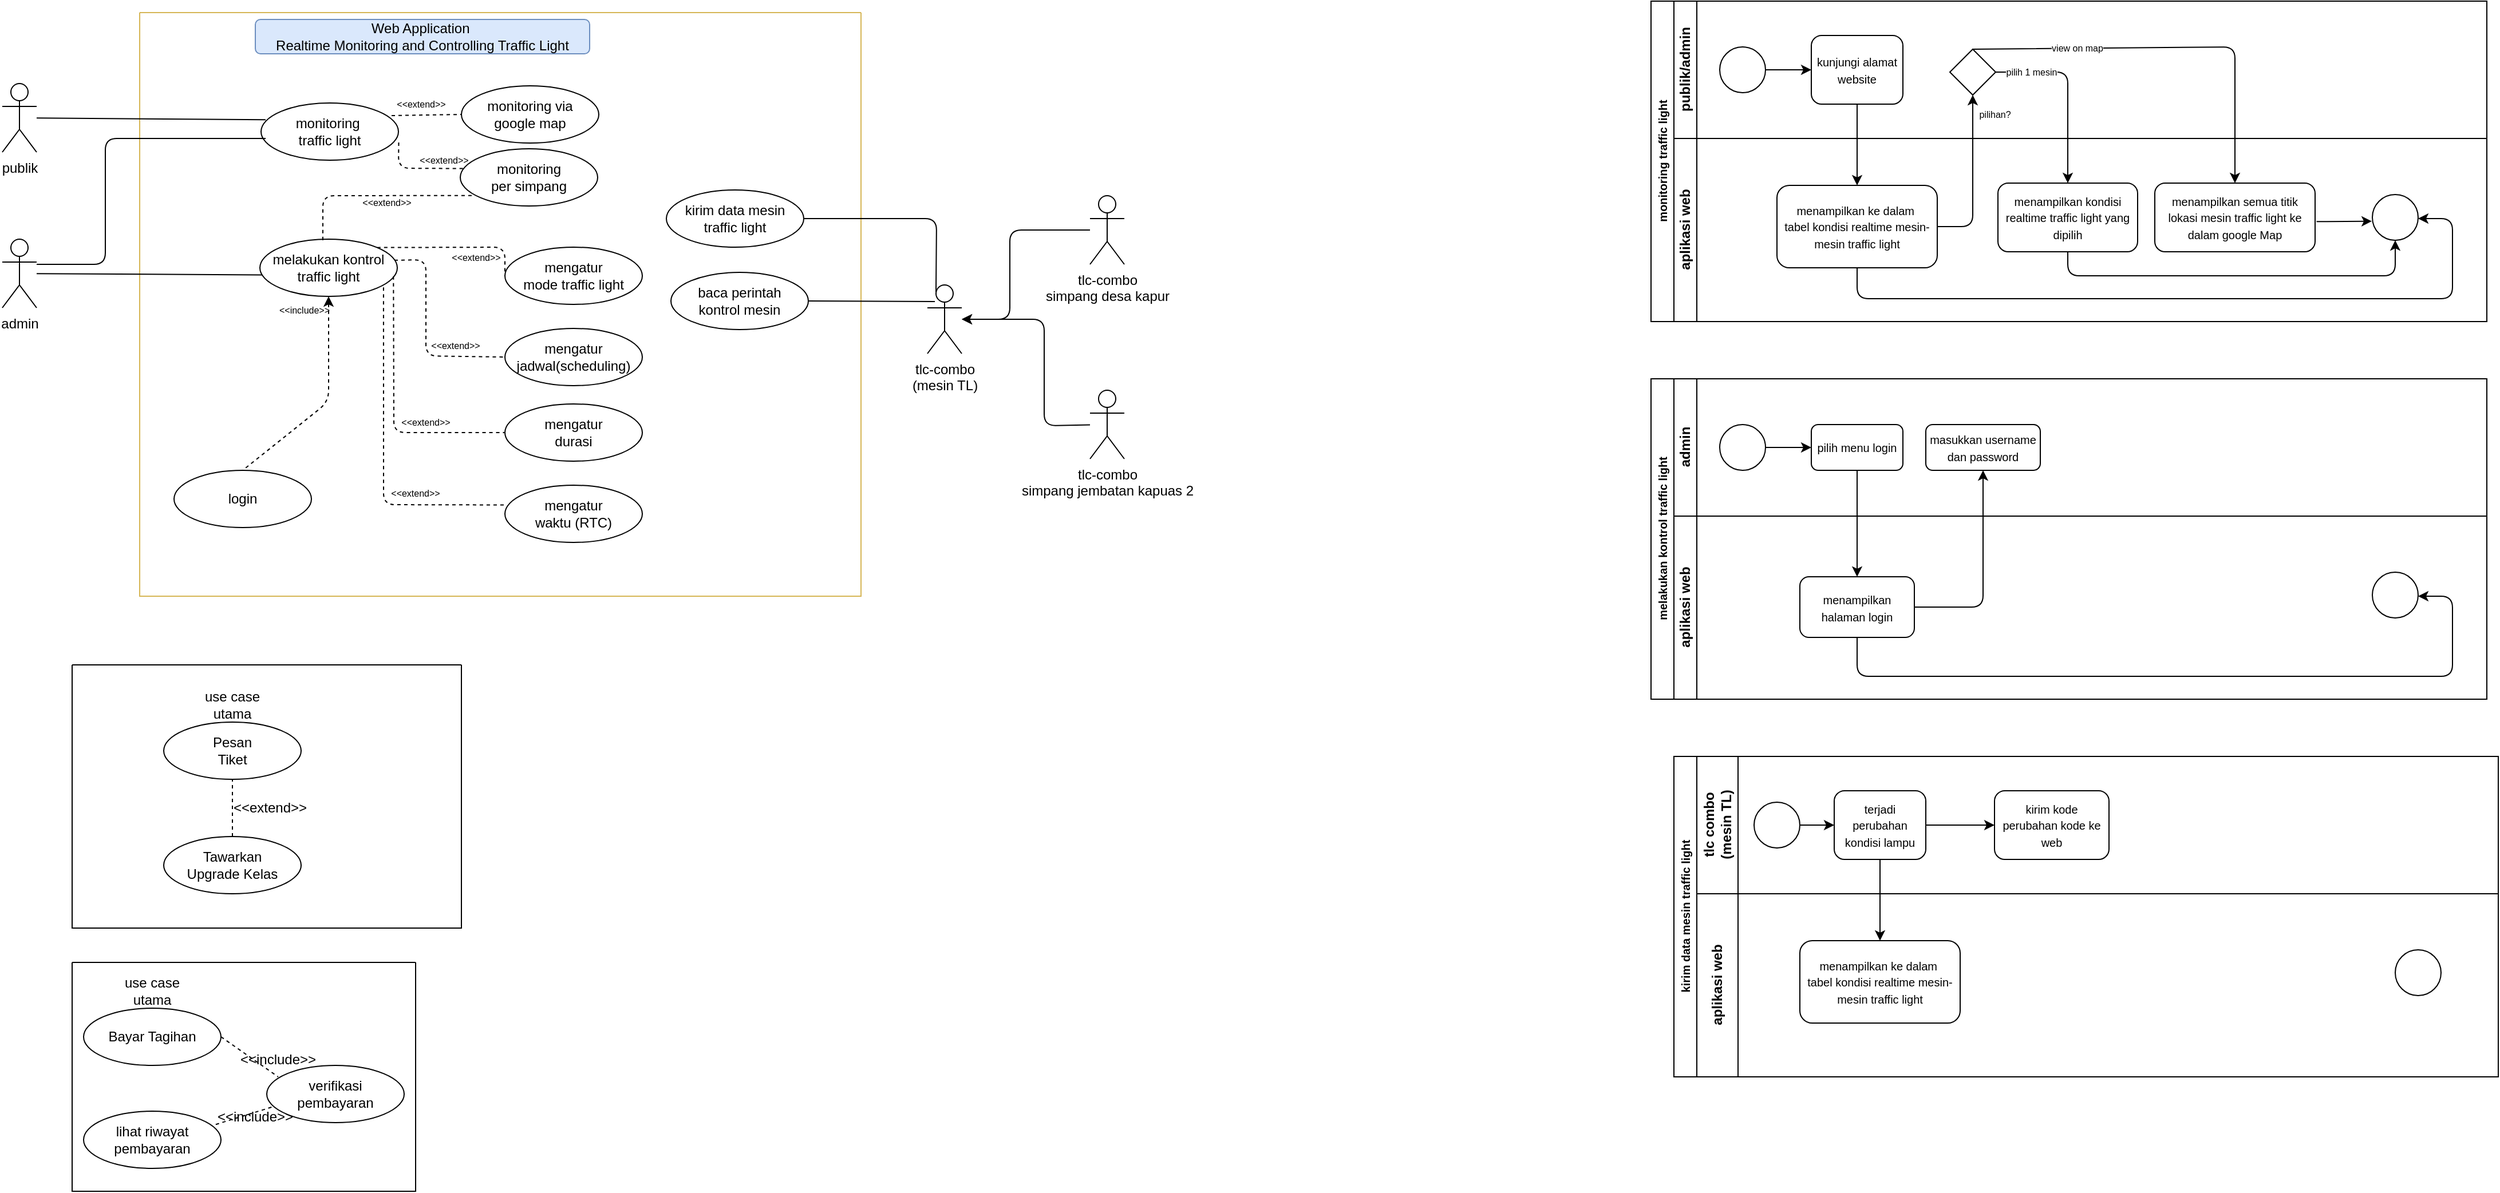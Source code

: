 <mxfile version="24.7.8">
  <diagram name="Page-1" id="fMkuBY3DzN7pvkopR0qA">
    <mxGraphModel dx="604" dy="603" grid="1" gridSize="10" guides="1" tooltips="1" connect="1" arrows="1" fold="1" page="1" pageScale="1" pageWidth="850" pageHeight="1100" math="0" shadow="0">
      <root>
        <mxCell id="0" />
        <mxCell id="1" parent="0" />
        <mxCell id="bJwC49n2kLytIpeOi1GN-2" value="" style="swimlane;startSize=0;fillColor=#fff2cc;strokeColor=#d6b656;" vertex="1" parent="1">
          <mxGeometry x="230" y="100" width="630" height="510" as="geometry">
            <mxRectangle x="180" y="160" width="50" height="40" as="alternateBounds" />
          </mxGeometry>
        </mxCell>
        <mxCell id="bJwC49n2kLytIpeOi1GN-4" value="monitoring&amp;nbsp;&lt;div&gt;traffic light&lt;/div&gt;" style="ellipse;whiteSpace=wrap;html=1;" vertex="1" parent="bJwC49n2kLytIpeOi1GN-2">
          <mxGeometry x="106" y="79" width="120" height="50" as="geometry" />
        </mxCell>
        <mxCell id="bJwC49n2kLytIpeOi1GN-7" value="login" style="ellipse;whiteSpace=wrap;html=1;" vertex="1" parent="bJwC49n2kLytIpeOi1GN-2">
          <mxGeometry x="30" y="400" width="120" height="50" as="geometry" />
        </mxCell>
        <mxCell id="bJwC49n2kLytIpeOi1GN-9" value="melakukan kontrol&lt;div&gt;traffic light&lt;/div&gt;" style="ellipse;whiteSpace=wrap;html=1;" vertex="1" parent="bJwC49n2kLytIpeOi1GN-2">
          <mxGeometry x="105" y="198" width="120" height="50" as="geometry" />
        </mxCell>
        <mxCell id="bJwC49n2kLytIpeOi1GN-10" value="" style="endArrow=none;dashed=1;html=1;rounded=1;exitX=0.5;exitY=1;exitDx=0;exitDy=0;entryX=0.5;entryY=0;entryDx=0;entryDy=0;startArrow=classic;startFill=1;curved=0;" edge="1" parent="bJwC49n2kLytIpeOi1GN-2" source="bJwC49n2kLytIpeOi1GN-9" target="bJwC49n2kLytIpeOi1GN-7">
          <mxGeometry width="50" height="50" relative="1" as="geometry">
            <mxPoint x="169.36" y="303.75" as="sourcePoint" />
            <mxPoint x="169.64" y="207.35" as="targetPoint" />
            <Array as="points">
              <mxPoint x="165" y="340" />
            </Array>
          </mxGeometry>
        </mxCell>
        <mxCell id="bJwC49n2kLytIpeOi1GN-11" value="&amp;lt;&amp;lt;include&amp;gt;&amp;gt;" style="text;html=1;align=center;verticalAlign=middle;whiteSpace=wrap;rounded=0;fontSize=8;" vertex="1" parent="bJwC49n2kLytIpeOi1GN-2">
          <mxGeometry x="114" y="255" width="60" height="10" as="geometry" />
        </mxCell>
        <mxCell id="bJwC49n2kLytIpeOi1GN-45" value="mengatur&lt;div&gt;mode traffic light&lt;/div&gt;" style="ellipse;whiteSpace=wrap;html=1;" vertex="1" parent="bJwC49n2kLytIpeOi1GN-2">
          <mxGeometry x="319" y="205" width="120" height="50" as="geometry" />
        </mxCell>
        <mxCell id="bJwC49n2kLytIpeOi1GN-46" value="mengatur&lt;div&gt;jadwal(scheduling)&lt;/div&gt;" style="ellipse;whiteSpace=wrap;html=1;" vertex="1" parent="bJwC49n2kLytIpeOi1GN-2">
          <mxGeometry x="319" y="276" width="120" height="50" as="geometry" />
        </mxCell>
        <mxCell id="bJwC49n2kLytIpeOi1GN-47" value="mengatur&lt;div&gt;durasi&lt;/div&gt;" style="ellipse;whiteSpace=wrap;html=1;" vertex="1" parent="bJwC49n2kLytIpeOi1GN-2">
          <mxGeometry x="319" y="342" width="120" height="50" as="geometry" />
        </mxCell>
        <mxCell id="bJwC49n2kLytIpeOi1GN-48" value="mengatur&lt;div&gt;waktu (RTC)&lt;/div&gt;" style="ellipse;whiteSpace=wrap;html=1;" vertex="1" parent="bJwC49n2kLytIpeOi1GN-2">
          <mxGeometry x="319" y="413" width="120" height="50" as="geometry" />
        </mxCell>
        <mxCell id="bJwC49n2kLytIpeOi1GN-49" value="" style="endArrow=none;dashed=1;html=1;rounded=1;entryX=0;entryY=0.5;entryDx=0;entryDy=0;exitX=1;exitY=0;exitDx=0;exitDy=0;curved=0;" edge="1" parent="bJwC49n2kLytIpeOi1GN-2" source="bJwC49n2kLytIpeOi1GN-9" target="bJwC49n2kLytIpeOi1GN-45">
          <mxGeometry width="50" height="50" relative="1" as="geometry">
            <mxPoint x="209" y="354" as="sourcePoint" />
            <mxPoint x="259" y="304" as="targetPoint" />
            <Array as="points">
              <mxPoint x="319" y="205" />
            </Array>
          </mxGeometry>
        </mxCell>
        <mxCell id="bJwC49n2kLytIpeOi1GN-50" value="&amp;lt;&amp;lt;extend&amp;gt;&amp;gt;" style="text;html=1;align=center;verticalAlign=middle;whiteSpace=wrap;rounded=0;fontSize=8;" vertex="1" parent="bJwC49n2kLytIpeOi1GN-2">
          <mxGeometry x="264" y="209" width="60" height="10" as="geometry" />
        </mxCell>
        <mxCell id="bJwC49n2kLytIpeOi1GN-51" value="" style="endArrow=none;dashed=1;html=1;rounded=1;exitX=0.458;exitY=0.018;exitDx=0;exitDy=0;exitPerimeter=0;entryX=0.099;entryY=0.817;entryDx=0;entryDy=0;entryPerimeter=0;curved=0;" edge="1" parent="bJwC49n2kLytIpeOi1GN-2" source="bJwC49n2kLytIpeOi1GN-9" target="bJwC49n2kLytIpeOi1GN-96">
          <mxGeometry width="50" height="50" relative="1" as="geometry">
            <mxPoint x="217" y="186" as="sourcePoint" />
            <mxPoint x="329" y="129" as="targetPoint" />
            <Array as="points">
              <mxPoint x="160" y="160" />
            </Array>
          </mxGeometry>
        </mxCell>
        <mxCell id="bJwC49n2kLytIpeOi1GN-52" value="&amp;lt;&amp;lt;extend&amp;gt;&amp;gt;" style="text;html=1;align=center;verticalAlign=middle;whiteSpace=wrap;rounded=0;fontSize=8;" vertex="1" parent="bJwC49n2kLytIpeOi1GN-2">
          <mxGeometry x="186" y="161" width="60" height="10" as="geometry" />
        </mxCell>
        <mxCell id="bJwC49n2kLytIpeOi1GN-53" value="" style="endArrow=none;dashed=1;html=1;rounded=1;exitX=0.979;exitY=0.368;exitDx=0;exitDy=0;exitPerimeter=0;entryX=0;entryY=0.5;entryDx=0;entryDy=0;curved=0;" edge="1" parent="bJwC49n2kLytIpeOi1GN-2" source="bJwC49n2kLytIpeOi1GN-9" target="bJwC49n2kLytIpeOi1GN-46">
          <mxGeometry width="50" height="50" relative="1" as="geometry">
            <mxPoint x="217" y="186" as="sourcePoint" />
            <mxPoint x="329" y="129" as="targetPoint" />
            <Array as="points">
              <mxPoint x="250" y="216" />
              <mxPoint x="250" y="300" />
            </Array>
          </mxGeometry>
        </mxCell>
        <mxCell id="bJwC49n2kLytIpeOi1GN-54" value="" style="endArrow=none;dashed=1;html=1;rounded=1;exitX=0.972;exitY=0.648;exitDx=0;exitDy=0;exitPerimeter=0;entryX=0;entryY=0.5;entryDx=0;entryDy=0;curved=0;" edge="1" parent="bJwC49n2kLytIpeOi1GN-2" source="bJwC49n2kLytIpeOi1GN-9" target="bJwC49n2kLytIpeOi1GN-47">
          <mxGeometry width="50" height="50" relative="1" as="geometry">
            <mxPoint x="232" y="197" as="sourcePoint" />
            <mxPoint x="331" y="208" as="targetPoint" />
            <Array as="points">
              <mxPoint x="222" y="367" />
            </Array>
          </mxGeometry>
        </mxCell>
        <mxCell id="bJwC49n2kLytIpeOi1GN-55" value="" style="endArrow=none;dashed=1;html=1;rounded=1;exitX=0.908;exitY=0.842;exitDx=0;exitDy=0;exitPerimeter=0;entryX=0.017;entryY=0.345;entryDx=0;entryDy=0;entryPerimeter=0;curved=0;" edge="1" parent="bJwC49n2kLytIpeOi1GN-2">
          <mxGeometry width="50" height="50" relative="1" as="geometry">
            <mxPoint x="212.96" y="240.1" as="sourcePoint" />
            <mxPoint x="320.04" y="430.25" as="targetPoint" />
            <Array as="points">
              <mxPoint x="213" y="430" />
            </Array>
          </mxGeometry>
        </mxCell>
        <mxCell id="bJwC49n2kLytIpeOi1GN-56" value="&amp;lt;&amp;lt;extend&amp;gt;&amp;gt;" style="text;html=1;align=center;verticalAlign=middle;whiteSpace=wrap;rounded=0;fontSize=8;" vertex="1" parent="bJwC49n2kLytIpeOi1GN-2">
          <mxGeometry x="246" y="286" width="60" height="10" as="geometry" />
        </mxCell>
        <mxCell id="bJwC49n2kLytIpeOi1GN-57" value="&amp;lt;&amp;lt;extend&amp;gt;&amp;gt;" style="text;html=1;align=center;verticalAlign=middle;whiteSpace=wrap;rounded=0;fontSize=8;" vertex="1" parent="bJwC49n2kLytIpeOi1GN-2">
          <mxGeometry x="220" y="353" width="60" height="10" as="geometry" />
        </mxCell>
        <mxCell id="bJwC49n2kLytIpeOi1GN-58" value="&amp;lt;&amp;lt;extend&amp;gt;&amp;gt;" style="text;html=1;align=center;verticalAlign=middle;whiteSpace=wrap;rounded=0;fontSize=8;" vertex="1" parent="bJwC49n2kLytIpeOi1GN-2">
          <mxGeometry x="211" y="415" width="60" height="10" as="geometry" />
        </mxCell>
        <mxCell id="bJwC49n2kLytIpeOi1GN-94" value="Web Application&amp;nbsp;&lt;div&gt;Realtime Monitoring and Controlling Traffic Light&lt;/div&gt;" style="text;html=1;align=center;verticalAlign=middle;whiteSpace=wrap;rounded=1;fillColor=#dae8fc;strokeColor=#6c8ebf;fillStyle=solid;gradientColor=none;perimeterSpacing=0;strokeWidth=1;spacingTop=1;spacingBottom=1;" vertex="1" parent="bJwC49n2kLytIpeOi1GN-2">
          <mxGeometry x="101" y="6" width="292" height="30" as="geometry" />
        </mxCell>
        <mxCell id="bJwC49n2kLytIpeOi1GN-95" value="monitoring via&lt;div&gt;google map&lt;/div&gt;" style="ellipse;whiteSpace=wrap;html=1;" vertex="1" parent="bJwC49n2kLytIpeOi1GN-2">
          <mxGeometry x="281" y="64" width="120" height="50" as="geometry" />
        </mxCell>
        <mxCell id="bJwC49n2kLytIpeOi1GN-96" value="monitoring&lt;div&gt;per simpang&lt;/div&gt;" style="ellipse;whiteSpace=wrap;html=1;" vertex="1" parent="bJwC49n2kLytIpeOi1GN-2">
          <mxGeometry x="280" y="119" width="120" height="50" as="geometry" />
        </mxCell>
        <mxCell id="bJwC49n2kLytIpeOi1GN-101" value="" style="endArrow=none;dashed=1;html=1;rounded=0;entryX=0;entryY=0.5;entryDx=0;entryDy=0;exitX=0.95;exitY=0.22;exitDx=0;exitDy=0;exitPerimeter=0;" edge="1" parent="bJwC49n2kLytIpeOi1GN-2" source="bJwC49n2kLytIpeOi1GN-4" target="bJwC49n2kLytIpeOi1GN-95">
          <mxGeometry width="50" height="50" relative="1" as="geometry">
            <mxPoint x="210" y="100" as="sourcePoint" />
            <mxPoint x="260" y="50" as="targetPoint" />
          </mxGeometry>
        </mxCell>
        <mxCell id="bJwC49n2kLytIpeOi1GN-102" value="" style="endArrow=none;dashed=1;html=1;rounded=1;exitX=1.002;exitY=0.689;exitDx=0;exitDy=0;exitPerimeter=0;entryX=0.025;entryY=0.346;entryDx=0;entryDy=0;entryPerimeter=0;curved=0;" edge="1" parent="bJwC49n2kLytIpeOi1GN-2" source="bJwC49n2kLytIpeOi1GN-4" target="bJwC49n2kLytIpeOi1GN-96">
          <mxGeometry width="50" height="50" relative="1" as="geometry">
            <mxPoint x="170" y="209" as="sourcePoint" />
            <mxPoint x="290" y="159" as="targetPoint" />
            <Array as="points">
              <mxPoint x="226" y="136" />
            </Array>
          </mxGeometry>
        </mxCell>
        <mxCell id="bJwC49n2kLytIpeOi1GN-103" value="&amp;lt;&amp;lt;extend&amp;gt;&amp;gt;" style="text;html=1;align=center;verticalAlign=middle;whiteSpace=wrap;rounded=0;fontSize=8;" vertex="1" parent="bJwC49n2kLytIpeOi1GN-2">
          <mxGeometry x="216" y="75" width="60" height="10" as="geometry" />
        </mxCell>
        <mxCell id="bJwC49n2kLytIpeOi1GN-104" value="&amp;lt;&amp;lt;extend&amp;gt;&amp;gt;" style="text;html=1;align=center;verticalAlign=middle;whiteSpace=wrap;rounded=0;fontSize=8;" vertex="1" parent="bJwC49n2kLytIpeOi1GN-2">
          <mxGeometry x="236" y="124" width="60" height="10" as="geometry" />
        </mxCell>
        <mxCell id="bJwC49n2kLytIpeOi1GN-105" value="kirim data mesin&lt;div&gt;traffic light&lt;/div&gt;" style="ellipse;whiteSpace=wrap;html=1;" vertex="1" parent="bJwC49n2kLytIpeOi1GN-2">
          <mxGeometry x="460" y="155" width="120" height="50" as="geometry" />
        </mxCell>
        <mxCell id="bJwC49n2kLytIpeOi1GN-106" value="baca perintah&lt;div&gt;kontrol mesin&lt;/div&gt;" style="ellipse;whiteSpace=wrap;html=1;" vertex="1" parent="bJwC49n2kLytIpeOi1GN-2">
          <mxGeometry x="464" y="227" width="120" height="50" as="geometry" />
        </mxCell>
        <mxCell id="bJwC49n2kLytIpeOi1GN-3" value="admin" style="shape=umlActor;verticalLabelPosition=bottom;verticalAlign=top;html=1;outlineConnect=0;" vertex="1" parent="1">
          <mxGeometry x="110" y="298" width="30" height="60" as="geometry" />
        </mxCell>
        <mxCell id="bJwC49n2kLytIpeOi1GN-6" value="" style="endArrow=none;html=1;rounded=1;curved=0;" edge="1" parent="1">
          <mxGeometry width="50" height="50" relative="1" as="geometry">
            <mxPoint x="140" y="320" as="sourcePoint" />
            <mxPoint x="340" y="210" as="targetPoint" />
            <Array as="points">
              <mxPoint x="200" y="320" />
              <mxPoint x="200" y="210" />
            </Array>
          </mxGeometry>
        </mxCell>
        <mxCell id="bJwC49n2kLytIpeOi1GN-8" value="" style="endArrow=none;html=1;rounded=0;entryX=0.015;entryY=0.625;entryDx=0;entryDy=0;entryPerimeter=0;" edge="1" parent="1" source="bJwC49n2kLytIpeOi1GN-3" target="bJwC49n2kLytIpeOi1GN-9">
          <mxGeometry width="50" height="50" relative="1" as="geometry">
            <mxPoint x="240" y="310" as="sourcePoint" />
            <mxPoint x="290" y="260" as="targetPoint" />
          </mxGeometry>
        </mxCell>
        <mxCell id="bJwC49n2kLytIpeOi1GN-34" value="" style="swimlane;startSize=0;" vertex="1" parent="1">
          <mxGeometry x="171" y="930" width="300" height="200" as="geometry" />
        </mxCell>
        <mxCell id="bJwC49n2kLytIpeOi1GN-20" value="verifikasi&lt;div&gt;pembayaran&lt;/div&gt;" style="ellipse;whiteSpace=wrap;html=1;" vertex="1" parent="bJwC49n2kLytIpeOi1GN-34">
          <mxGeometry x="170" y="90" width="120" height="50" as="geometry" />
        </mxCell>
        <mxCell id="bJwC49n2kLytIpeOi1GN-21" value="lihat riwayat&lt;div&gt;pembayaran&lt;/div&gt;" style="ellipse;whiteSpace=wrap;html=1;" vertex="1" parent="bJwC49n2kLytIpeOi1GN-34">
          <mxGeometry x="10" y="130" width="120" height="50" as="geometry" />
        </mxCell>
        <mxCell id="bJwC49n2kLytIpeOi1GN-27" value="" style="endArrow=none;dashed=1;html=1;rounded=0;exitX=0.962;exitY=0.232;exitDx=0;exitDy=0;entryX=0.038;entryY=0.728;entryDx=0;entryDy=0;entryPerimeter=0;exitPerimeter=0;" edge="1" parent="bJwC49n2kLytIpeOi1GN-34" source="bJwC49n2kLytIpeOi1GN-21" target="bJwC49n2kLytIpeOi1GN-20">
          <mxGeometry width="50" height="50" relative="1" as="geometry">
            <mxPoint x="-180" y="-75" as="sourcePoint" />
            <mxPoint x="-120" y="-55" as="targetPoint" />
          </mxGeometry>
        </mxCell>
        <mxCell id="bJwC49n2kLytIpeOi1GN-19" value="Bayar Tagihan" style="ellipse;whiteSpace=wrap;html=1;" vertex="1" parent="bJwC49n2kLytIpeOi1GN-34">
          <mxGeometry x="10" y="40" width="120" height="50" as="geometry" />
        </mxCell>
        <mxCell id="bJwC49n2kLytIpeOi1GN-25" value="" style="endArrow=none;dashed=1;html=1;rounded=0;exitX=1;exitY=0.5;exitDx=0;exitDy=0;entryX=0.083;entryY=0.2;entryDx=0;entryDy=0;entryPerimeter=0;" edge="1" parent="bJwC49n2kLytIpeOi1GN-34" source="bJwC49n2kLytIpeOi1GN-19" target="bJwC49n2kLytIpeOi1GN-20">
          <mxGeometry width="50" height="50" relative="1" as="geometry">
            <mxPoint x="-130" y="-70" as="sourcePoint" />
            <mxPoint x="-80" y="-75" as="targetPoint" />
          </mxGeometry>
        </mxCell>
        <mxCell id="bJwC49n2kLytIpeOi1GN-26" value="&amp;lt;&amp;lt;include&amp;gt;&amp;gt;" style="text;html=1;align=center;verticalAlign=middle;whiteSpace=wrap;rounded=0;" vertex="1" parent="bJwC49n2kLytIpeOi1GN-34">
          <mxGeometry x="150" y="70" width="60" height="30" as="geometry" />
        </mxCell>
        <mxCell id="bJwC49n2kLytIpeOi1GN-28" value="&amp;lt;&amp;lt;include&amp;gt;&amp;gt;" style="text;html=1;align=center;verticalAlign=middle;whiteSpace=wrap;rounded=0;" vertex="1" parent="bJwC49n2kLytIpeOi1GN-34">
          <mxGeometry x="130" y="120" width="60" height="30" as="geometry" />
        </mxCell>
        <mxCell id="bJwC49n2kLytIpeOi1GN-22" value="use case utama" style="text;html=1;align=center;verticalAlign=middle;whiteSpace=wrap;rounded=0;" vertex="1" parent="bJwC49n2kLytIpeOi1GN-34">
          <mxGeometry x="40" y="10" width="60" height="30" as="geometry" />
        </mxCell>
        <mxCell id="bJwC49n2kLytIpeOi1GN-35" value="" style="swimlane;startSize=0;" vertex="1" parent="1">
          <mxGeometry x="171" y="670" width="340" height="230" as="geometry" />
        </mxCell>
        <mxCell id="bJwC49n2kLytIpeOi1GN-29" value="Pesan&lt;div&gt;Tiket&lt;/div&gt;" style="ellipse;whiteSpace=wrap;html=1;" vertex="1" parent="bJwC49n2kLytIpeOi1GN-35">
          <mxGeometry x="80" y="50" width="120" height="50" as="geometry" />
        </mxCell>
        <mxCell id="bJwC49n2kLytIpeOi1GN-30" value="Tawarkan&lt;div&gt;Upgrade Kelas&lt;/div&gt;" style="ellipse;whiteSpace=wrap;html=1;" vertex="1" parent="bJwC49n2kLytIpeOi1GN-35">
          <mxGeometry x="80" y="150" width="120" height="50" as="geometry" />
        </mxCell>
        <mxCell id="bJwC49n2kLytIpeOi1GN-31" value="use case utama" style="text;html=1;align=center;verticalAlign=middle;whiteSpace=wrap;rounded=0;" vertex="1" parent="bJwC49n2kLytIpeOi1GN-35">
          <mxGeometry x="110" y="20" width="60" height="30" as="geometry" />
        </mxCell>
        <mxCell id="bJwC49n2kLytIpeOi1GN-32" value="" style="endArrow=none;dashed=1;html=1;rounded=0;exitX=0.5;exitY=0;exitDx=0;exitDy=0;entryX=0.5;entryY=1;entryDx=0;entryDy=0;" edge="1" parent="bJwC49n2kLytIpeOi1GN-35" source="bJwC49n2kLytIpeOi1GN-30" target="bJwC49n2kLytIpeOi1GN-29">
          <mxGeometry width="50" height="50" relative="1" as="geometry">
            <mxPoint x="130" y="146" as="sourcePoint" />
            <mxPoint x="200" y="100" as="targetPoint" />
          </mxGeometry>
        </mxCell>
        <mxCell id="bJwC49n2kLytIpeOi1GN-33" value="&amp;lt;&amp;lt;extend&amp;gt;&amp;gt;" style="text;html=1;align=center;verticalAlign=middle;whiteSpace=wrap;rounded=0;" vertex="1" parent="bJwC49n2kLytIpeOi1GN-35">
          <mxGeometry x="143" y="110" width="60" height="30" as="geometry" />
        </mxCell>
        <mxCell id="bJwC49n2kLytIpeOi1GN-59" value="publik" style="shape=umlActor;verticalLabelPosition=bottom;verticalAlign=top;html=1;outlineConnect=0;" vertex="1" parent="1">
          <mxGeometry x="110" y="162" width="30" height="60" as="geometry" />
        </mxCell>
        <mxCell id="bJwC49n2kLytIpeOi1GN-60" value="" style="endArrow=none;html=1;rounded=0;entryX=0.033;entryY=0.292;entryDx=0;entryDy=0;entryPerimeter=0;" edge="1" parent="1" source="bJwC49n2kLytIpeOi1GN-59" target="bJwC49n2kLytIpeOi1GN-4">
          <mxGeometry width="50" height="50" relative="1" as="geometry">
            <mxPoint x="190" y="290" as="sourcePoint" />
            <mxPoint x="240" y="240" as="targetPoint" />
          </mxGeometry>
        </mxCell>
        <mxCell id="bJwC49n2kLytIpeOi1GN-61" value="monitoring traffic light" style="swimlane;html=1;childLayout=stackLayout;resizeParent=1;resizeParentMax=0;horizontal=0;startSize=20;horizontalStack=0;fontSize=10;" vertex="1" parent="1">
          <mxGeometry x="1550" y="90" width="730" height="280" as="geometry" />
        </mxCell>
        <mxCell id="bJwC49n2kLytIpeOi1GN-62" value="" style="edgeStyle=orthogonalEdgeStyle;rounded=0;orthogonalLoop=1;jettySize=auto;html=1;endArrow=classic;endFill=1;" edge="1" parent="bJwC49n2kLytIpeOi1GN-61" source="bJwC49n2kLytIpeOi1GN-66" target="bJwC49n2kLytIpeOi1GN-71">
          <mxGeometry relative="1" as="geometry" />
        </mxCell>
        <mxCell id="bJwC49n2kLytIpeOi1GN-63" value="publik/admin" style="swimlane;html=1;startSize=20;horizontal=0;" vertex="1" parent="bJwC49n2kLytIpeOi1GN-61">
          <mxGeometry x="20" width="710" height="120" as="geometry" />
        </mxCell>
        <mxCell id="bJwC49n2kLytIpeOi1GN-64" value="" style="edgeStyle=orthogonalEdgeStyle;rounded=0;orthogonalLoop=1;jettySize=auto;html=1;" edge="1" parent="bJwC49n2kLytIpeOi1GN-63" source="bJwC49n2kLytIpeOi1GN-65" target="bJwC49n2kLytIpeOi1GN-66">
          <mxGeometry relative="1" as="geometry" />
        </mxCell>
        <mxCell id="bJwC49n2kLytIpeOi1GN-65" value="" style="ellipse;whiteSpace=wrap;html=1;" vertex="1" parent="bJwC49n2kLytIpeOi1GN-63">
          <mxGeometry x="40" y="40" width="40" height="40" as="geometry" />
        </mxCell>
        <mxCell id="bJwC49n2kLytIpeOi1GN-66" value="&lt;font style=&quot;font-size: 10px;&quot;&gt;kunjungi alamat website&lt;/font&gt;" style="rounded=1;whiteSpace=wrap;html=1;fontFamily=Helvetica;fontSize=12;fontColor=#000000;align=center;" vertex="1" parent="bJwC49n2kLytIpeOi1GN-63">
          <mxGeometry x="120" y="30" width="80" height="60" as="geometry" />
        </mxCell>
        <mxCell id="bJwC49n2kLytIpeOi1GN-125" value="" style="strokeWidth=1;html=1;shape=mxgraph.flowchart.decision;whiteSpace=wrap;" vertex="1" parent="bJwC49n2kLytIpeOi1GN-63">
          <mxGeometry x="241" y="42" width="40" height="40" as="geometry" />
        </mxCell>
        <mxCell id="bJwC49n2kLytIpeOi1GN-121" value="" style="endArrow=classic;html=1;rounded=1;entryX=0.5;entryY=0;entryDx=0;entryDy=0;exitX=1;exitY=0.5;exitDx=0;exitDy=0;curved=0;exitPerimeter=0;" edge="1" parent="bJwC49n2kLytIpeOi1GN-61" source="bJwC49n2kLytIpeOi1GN-125" target="bJwC49n2kLytIpeOi1GN-119">
          <mxGeometry width="50" height="50" relative="1" as="geometry">
            <mxPoint x="304" y="60" as="sourcePoint" />
            <mxPoint x="434" y="150" as="targetPoint" />
            <Array as="points">
              <mxPoint x="364" y="62" />
            </Array>
          </mxGeometry>
        </mxCell>
        <mxCell id="bJwC49n2kLytIpeOi1GN-133" value="pilih 1 mesin" style="edgeLabel;html=1;align=center;verticalAlign=middle;resizable=0;points=[];fontSize=8;" vertex="1" connectable="0" parent="bJwC49n2kLytIpeOi1GN-121">
          <mxGeometry x="-0.521" y="-1" relative="1" as="geometry">
            <mxPoint x="-8" y="-1" as="offset" />
          </mxGeometry>
        </mxCell>
        <mxCell id="bJwC49n2kLytIpeOi1GN-126" value="" style="edgeStyle=orthogonalEdgeStyle;rounded=1;orthogonalLoop=1;jettySize=auto;html=1;curved=0;exitX=1;exitY=0.5;exitDx=0;exitDy=0;entryX=0.5;entryY=1;entryDx=0;entryDy=0;entryPerimeter=0;" edge="1" parent="bJwC49n2kLytIpeOi1GN-61" source="bJwC49n2kLytIpeOi1GN-71" target="bJwC49n2kLytIpeOi1GN-125">
          <mxGeometry relative="1" as="geometry">
            <mxPoint x="220" y="179" as="sourcePoint" />
            <mxPoint x="279" y="80" as="targetPoint" />
          </mxGeometry>
        </mxCell>
        <mxCell id="bJwC49n2kLytIpeOi1GN-129" value="" style="endArrow=classic;html=1;rounded=1;entryX=0.5;entryY=0;entryDx=0;entryDy=0;exitX=0.5;exitY=0;exitDx=0;exitDy=0;curved=0;exitPerimeter=0;" edge="1" parent="bJwC49n2kLytIpeOi1GN-61" source="bJwC49n2kLytIpeOi1GN-125" target="bJwC49n2kLytIpeOi1GN-128">
          <mxGeometry width="50" height="50" relative="1" as="geometry">
            <mxPoint x="311" y="72" as="sourcePoint" />
            <mxPoint x="374" y="169" as="targetPoint" />
            <Array as="points">
              <mxPoint x="510" y="40" />
            </Array>
          </mxGeometry>
        </mxCell>
        <mxCell id="bJwC49n2kLytIpeOi1GN-132" value="view on map" style="edgeLabel;html=1;align=center;verticalAlign=middle;resizable=0;points=[];fontSize=8;" vertex="1" connectable="0" parent="bJwC49n2kLytIpeOi1GN-129">
          <mxGeometry x="-0.855" y="1" relative="1" as="geometry">
            <mxPoint x="66" as="offset" />
          </mxGeometry>
        </mxCell>
        <mxCell id="bJwC49n2kLytIpeOi1GN-70" value="aplikasi web" style="swimlane;html=1;startSize=20;horizontal=0;" vertex="1" parent="bJwC49n2kLytIpeOi1GN-61">
          <mxGeometry x="20" y="120" width="710" height="160" as="geometry" />
        </mxCell>
        <mxCell id="bJwC49n2kLytIpeOi1GN-71" value="&lt;font style=&quot;font-size: 10px;&quot;&gt;menampilkan ke dalam&amp;nbsp;&lt;/font&gt;&lt;div&gt;&lt;font style=&quot;font-size: 10px;&quot;&gt;tabel kondisi realtime mesin-mesin traffic light&lt;/font&gt;&lt;/div&gt;" style="rounded=1;whiteSpace=wrap;html=1;fontFamily=Helvetica;fontSize=12;fontColor=#000000;align=center;" vertex="1" parent="bJwC49n2kLytIpeOi1GN-70">
          <mxGeometry x="90" y="41" width="140" height="72" as="geometry" />
        </mxCell>
        <mxCell id="bJwC49n2kLytIpeOi1GN-72" value="" style="edgeStyle=orthogonalEdgeStyle;rounded=1;orthogonalLoop=1;jettySize=auto;html=1;exitX=0.5;exitY=1;exitDx=0;exitDy=0;curved=0;" edge="1" parent="bJwC49n2kLytIpeOi1GN-70" source="bJwC49n2kLytIpeOi1GN-71" target="bJwC49n2kLytIpeOi1GN-82">
          <mxGeometry relative="1" as="geometry">
            <mxPoint x="660" y="70" as="targetPoint" />
            <mxPoint x="340.02" y="80.02" as="sourcePoint" />
            <Array as="points">
              <mxPoint x="160" y="140" />
              <mxPoint x="680" y="140" />
              <mxPoint x="680" y="70" />
            </Array>
          </mxGeometry>
        </mxCell>
        <mxCell id="bJwC49n2kLytIpeOi1GN-82" value="" style="ellipse;whiteSpace=wrap;html=1;" vertex="1" parent="bJwC49n2kLytIpeOi1GN-70">
          <mxGeometry x="610" y="49" width="40" height="40" as="geometry" />
        </mxCell>
        <mxCell id="bJwC49n2kLytIpeOi1GN-119" value="&lt;font style=&quot;font-size: 10px;&quot;&gt;menampilkan kondisi realtime traffic light yang dipilih&lt;/font&gt;" style="rounded=1;whiteSpace=wrap;html=1;fontFamily=Helvetica;fontSize=12;fontColor=#000000;align=center;" vertex="1" parent="bJwC49n2kLytIpeOi1GN-70">
          <mxGeometry x="283" y="39" width="122" height="60" as="geometry" />
        </mxCell>
        <mxCell id="bJwC49n2kLytIpeOi1GN-128" value="&lt;font style=&quot;font-size: 10px;&quot;&gt;menampilkan semua titik lokasi mesin traffic light ke dalam google Map&lt;/font&gt;" style="rounded=1;whiteSpace=wrap;html=1;fontFamily=Helvetica;fontSize=12;fontColor=#000000;align=center;" vertex="1" parent="bJwC49n2kLytIpeOi1GN-70">
          <mxGeometry x="420" y="39" width="140" height="60" as="geometry" />
        </mxCell>
        <mxCell id="bJwC49n2kLytIpeOi1GN-130" value="" style="endArrow=classic;html=1;rounded=1;exitX=0.5;exitY=1;exitDx=0;exitDy=0;curved=0;entryX=0.5;entryY=1;entryDx=0;entryDy=0;" edge="1" parent="bJwC49n2kLytIpeOi1GN-70" source="bJwC49n2kLytIpeOi1GN-119" target="bJwC49n2kLytIpeOi1GN-82">
          <mxGeometry width="50" height="50" relative="1" as="geometry">
            <mxPoint x="357" y="110" as="sourcePoint" />
            <mxPoint x="622.667" y="110" as="targetPoint" />
            <Array as="points">
              <mxPoint x="344" y="120" />
              <mxPoint x="630" y="120" />
            </Array>
          </mxGeometry>
        </mxCell>
        <mxCell id="bJwC49n2kLytIpeOi1GN-131" value="" style="endArrow=classic;html=1;rounded=0;exitX=1.009;exitY=0.561;exitDx=0;exitDy=0;exitPerimeter=0;entryX=-0.011;entryY=0.584;entryDx=0;entryDy=0;entryPerimeter=0;" edge="1" parent="bJwC49n2kLytIpeOi1GN-70" source="bJwC49n2kLytIpeOi1GN-128" target="bJwC49n2kLytIpeOi1GN-82">
          <mxGeometry width="50" height="50" relative="1" as="geometry">
            <mxPoint x="580" y="90" as="sourcePoint" />
            <mxPoint x="630" y="40" as="targetPoint" />
          </mxGeometry>
        </mxCell>
        <mxCell id="bJwC49n2kLytIpeOi1GN-93" value="tlc-combo&lt;div&gt;(mesin TL)&lt;/div&gt;" style="shape=umlActor;verticalLabelPosition=bottom;verticalAlign=top;html=1;outlineConnect=0;" vertex="1" parent="1">
          <mxGeometry x="918" y="338" width="30" height="60" as="geometry" />
        </mxCell>
        <mxCell id="bJwC49n2kLytIpeOi1GN-107" value="" style="endArrow=none;html=1;rounded=1;entryX=0.25;entryY=0.1;entryDx=0;entryDy=0;entryPerimeter=0;exitX=1;exitY=0.5;exitDx=0;exitDy=0;curved=0;" edge="1" parent="1" source="bJwC49n2kLytIpeOi1GN-105" target="bJwC49n2kLytIpeOi1GN-93">
          <mxGeometry width="50" height="50" relative="1" as="geometry">
            <mxPoint x="710" y="460" as="sourcePoint" />
            <mxPoint x="760" y="410" as="targetPoint" />
            <Array as="points">
              <mxPoint x="926" y="280" />
            </Array>
          </mxGeometry>
        </mxCell>
        <mxCell id="bJwC49n2kLytIpeOi1GN-108" value="" style="endArrow=none;html=1;rounded=1;curved=0;exitX=1;exitY=0.5;exitDx=0;exitDy=0;entryX=0.218;entryY=0.242;entryDx=0;entryDy=0;entryPerimeter=0;" edge="1" parent="1" source="bJwC49n2kLytIpeOi1GN-106" target="bJwC49n2kLytIpeOi1GN-93">
          <mxGeometry width="50" height="50" relative="1" as="geometry">
            <mxPoint x="840" y="340" as="sourcePoint" />
            <mxPoint x="910" y="352" as="targetPoint" />
            <Array as="points" />
          </mxGeometry>
        </mxCell>
        <mxCell id="bJwC49n2kLytIpeOi1GN-113" value="tlc-combo&lt;div&gt;simpang desa kapur&lt;/div&gt;" style="shape=umlActor;verticalLabelPosition=bottom;verticalAlign=top;html=1;outlineConnect=0;" vertex="1" parent="1">
          <mxGeometry x="1060" y="260" width="30" height="60" as="geometry" />
        </mxCell>
        <mxCell id="bJwC49n2kLytIpeOi1GN-114" value="tlc-combo&lt;div&gt;simpang jembatan kapuas 2&lt;/div&gt;" style="shape=umlActor;verticalLabelPosition=bottom;verticalAlign=top;html=1;outlineConnect=0;" vertex="1" parent="1">
          <mxGeometry x="1060" y="430" width="30" height="60" as="geometry" />
        </mxCell>
        <mxCell id="bJwC49n2kLytIpeOi1GN-115" value="" style="endArrow=classic;html=1;rounded=1;curved=0;" edge="1" parent="1" source="bJwC49n2kLytIpeOi1GN-113" target="bJwC49n2kLytIpeOi1GN-93">
          <mxGeometry width="50" height="50" relative="1" as="geometry">
            <mxPoint x="970" y="430" as="sourcePoint" />
            <mxPoint x="950" y="370" as="targetPoint" />
            <Array as="points">
              <mxPoint x="990" y="290" />
              <mxPoint x="990" y="368" />
            </Array>
          </mxGeometry>
        </mxCell>
        <mxCell id="bJwC49n2kLytIpeOi1GN-116" value="" style="endArrow=classic;html=1;rounded=1;curved=0;" edge="1" parent="1" source="bJwC49n2kLytIpeOi1GN-114">
          <mxGeometry width="50" height="50" relative="1" as="geometry">
            <mxPoint x="1060" y="461" as="sourcePoint" />
            <mxPoint x="948" y="368" as="targetPoint" />
            <Array as="points">
              <mxPoint x="1020" y="461" />
              <mxPoint x="1020" y="368" />
            </Array>
          </mxGeometry>
        </mxCell>
        <mxCell id="bJwC49n2kLytIpeOi1GN-127" value="pilihan?" style="text;html=1;align=center;verticalAlign=middle;resizable=0;points=[];autosize=1;strokeColor=none;fillColor=none;fontSize=8;" vertex="1" parent="1">
          <mxGeometry x="1825" y="179" width="50" height="20" as="geometry" />
        </mxCell>
        <mxCell id="bJwC49n2kLytIpeOi1GN-134" value="melakukan kontrol traffic light" style="swimlane;html=1;childLayout=stackLayout;resizeParent=1;resizeParentMax=0;horizontal=0;startSize=20;horizontalStack=0;fontSize=10;" vertex="1" parent="1">
          <mxGeometry x="1550" y="420" width="730" height="280" as="geometry" />
        </mxCell>
        <mxCell id="bJwC49n2kLytIpeOi1GN-135" value="" style="edgeStyle=orthogonalEdgeStyle;rounded=0;orthogonalLoop=1;jettySize=auto;html=1;endArrow=classic;endFill=1;" edge="1" parent="bJwC49n2kLytIpeOi1GN-134" source="bJwC49n2kLytIpeOi1GN-139" target="bJwC49n2kLytIpeOi1GN-147">
          <mxGeometry relative="1" as="geometry" />
        </mxCell>
        <mxCell id="bJwC49n2kLytIpeOi1GN-136" value="admin" style="swimlane;html=1;startSize=20;horizontal=0;" vertex="1" parent="bJwC49n2kLytIpeOi1GN-134">
          <mxGeometry x="20" width="710" height="120" as="geometry" />
        </mxCell>
        <mxCell id="bJwC49n2kLytIpeOi1GN-137" value="" style="edgeStyle=orthogonalEdgeStyle;rounded=0;orthogonalLoop=1;jettySize=auto;html=1;" edge="1" parent="bJwC49n2kLytIpeOi1GN-136" source="bJwC49n2kLytIpeOi1GN-138" target="bJwC49n2kLytIpeOi1GN-139">
          <mxGeometry relative="1" as="geometry" />
        </mxCell>
        <mxCell id="bJwC49n2kLytIpeOi1GN-138" value="" style="ellipse;whiteSpace=wrap;html=1;" vertex="1" parent="bJwC49n2kLytIpeOi1GN-136">
          <mxGeometry x="40" y="40" width="40" height="40" as="geometry" />
        </mxCell>
        <mxCell id="bJwC49n2kLytIpeOi1GN-139" value="&lt;span style=&quot;font-size: 10px;&quot;&gt;pilih menu login&lt;/span&gt;" style="rounded=1;whiteSpace=wrap;html=1;fontFamily=Helvetica;fontSize=12;fontColor=#000000;align=center;" vertex="1" parent="bJwC49n2kLytIpeOi1GN-136">
          <mxGeometry x="120" y="40" width="80" height="40" as="geometry" />
        </mxCell>
        <mxCell id="bJwC49n2kLytIpeOi1GN-179" value="&lt;span style=&quot;font-size: 10px;&quot;&gt;masukkan username dan password&lt;/span&gt;" style="rounded=1;whiteSpace=wrap;html=1;fontFamily=Helvetica;fontSize=12;fontColor=#000000;align=center;" vertex="1" parent="bJwC49n2kLytIpeOi1GN-136">
          <mxGeometry x="220" y="40" width="100" height="40" as="geometry" />
        </mxCell>
        <mxCell id="bJwC49n2kLytIpeOi1GN-143" value="" style="edgeStyle=orthogonalEdgeStyle;rounded=1;orthogonalLoop=1;jettySize=auto;html=1;curved=0;exitX=1;exitY=0.5;exitDx=0;exitDy=0;" edge="1" parent="bJwC49n2kLytIpeOi1GN-134" source="bJwC49n2kLytIpeOi1GN-147" target="bJwC49n2kLytIpeOi1GN-179">
          <mxGeometry relative="1" as="geometry">
            <mxPoint x="220" y="179" as="sourcePoint" />
            <mxPoint x="281" y="82" as="targetPoint" />
          </mxGeometry>
        </mxCell>
        <mxCell id="bJwC49n2kLytIpeOi1GN-146" value="aplikasi web" style="swimlane;html=1;startSize=20;horizontal=0;" vertex="1" parent="bJwC49n2kLytIpeOi1GN-134">
          <mxGeometry x="20" y="120" width="710" height="160" as="geometry" />
        </mxCell>
        <mxCell id="bJwC49n2kLytIpeOi1GN-147" value="&lt;font style=&quot;font-size: 10px;&quot;&gt;menampilkan halaman login&lt;/font&gt;" style="rounded=1;whiteSpace=wrap;html=1;fontFamily=Helvetica;fontSize=12;fontColor=#000000;align=center;" vertex="1" parent="bJwC49n2kLytIpeOi1GN-146">
          <mxGeometry x="110" y="53" width="100" height="53" as="geometry" />
        </mxCell>
        <mxCell id="bJwC49n2kLytIpeOi1GN-148" value="" style="edgeStyle=orthogonalEdgeStyle;rounded=1;orthogonalLoop=1;jettySize=auto;html=1;exitX=0.5;exitY=1;exitDx=0;exitDy=0;curved=0;" edge="1" parent="bJwC49n2kLytIpeOi1GN-146" source="bJwC49n2kLytIpeOi1GN-147" target="bJwC49n2kLytIpeOi1GN-149">
          <mxGeometry relative="1" as="geometry">
            <mxPoint x="660" y="70" as="targetPoint" />
            <mxPoint x="340.02" y="80.02" as="sourcePoint" />
            <Array as="points">
              <mxPoint x="160" y="140" />
              <mxPoint x="680" y="140" />
              <mxPoint x="680" y="70" />
            </Array>
          </mxGeometry>
        </mxCell>
        <mxCell id="bJwC49n2kLytIpeOi1GN-149" value="" style="ellipse;whiteSpace=wrap;html=1;" vertex="1" parent="bJwC49n2kLytIpeOi1GN-146">
          <mxGeometry x="610" y="49" width="40" height="40" as="geometry" />
        </mxCell>
        <mxCell id="bJwC49n2kLytIpeOi1GN-155" value="kirim data mesin traffic light" style="swimlane;html=1;childLayout=stackLayout;resizeParent=1;resizeParentMax=0;horizontal=0;startSize=20;horizontalStack=0;fontSize=10;arcSize=15;" vertex="1" parent="1">
          <mxGeometry x="1570" y="750" width="720" height="280" as="geometry" />
        </mxCell>
        <mxCell id="bJwC49n2kLytIpeOi1GN-156" value="" style="edgeStyle=orthogonalEdgeStyle;rounded=0;orthogonalLoop=1;jettySize=auto;html=1;endArrow=classic;endFill=1;" edge="1" parent="bJwC49n2kLytIpeOi1GN-155" source="bJwC49n2kLytIpeOi1GN-160" target="bJwC49n2kLytIpeOi1GN-168">
          <mxGeometry relative="1" as="geometry" />
        </mxCell>
        <mxCell id="bJwC49n2kLytIpeOi1GN-157" value="tlc combo&lt;div&gt;(mesin TL)&lt;/div&gt;" style="swimlane;html=1;startSize=36;horizontal=0;verticalAlign=middle;align=center;" vertex="1" parent="bJwC49n2kLytIpeOi1GN-155">
          <mxGeometry x="20" width="700" height="120" as="geometry" />
        </mxCell>
        <mxCell id="bJwC49n2kLytIpeOi1GN-158" value="" style="edgeStyle=orthogonalEdgeStyle;rounded=0;orthogonalLoop=1;jettySize=auto;html=1;" edge="1" parent="bJwC49n2kLytIpeOi1GN-157" source="bJwC49n2kLytIpeOi1GN-159" target="bJwC49n2kLytIpeOi1GN-160">
          <mxGeometry relative="1" as="geometry" />
        </mxCell>
        <mxCell id="bJwC49n2kLytIpeOi1GN-159" value="" style="ellipse;whiteSpace=wrap;html=1;" vertex="1" parent="bJwC49n2kLytIpeOi1GN-157">
          <mxGeometry x="50" y="40" width="40" height="40" as="geometry" />
        </mxCell>
        <mxCell id="bJwC49n2kLytIpeOi1GN-160" value="&lt;font style=&quot;font-size: 10px;&quot;&gt;terjadi perubahan kondisi lampu&lt;/font&gt;" style="rounded=1;whiteSpace=wrap;html=1;fontFamily=Helvetica;fontSize=12;fontColor=#000000;align=center;spacingLeft=1;spacingRight=1;" vertex="1" parent="bJwC49n2kLytIpeOi1GN-157">
          <mxGeometry x="120" y="30" width="80" height="60" as="geometry" />
        </mxCell>
        <mxCell id="bJwC49n2kLytIpeOi1GN-177" value="" style="edgeStyle=orthogonalEdgeStyle;rounded=0;orthogonalLoop=1;jettySize=auto;html=1;" edge="1" parent="bJwC49n2kLytIpeOi1GN-157" source="bJwC49n2kLytIpeOi1GN-160" target="bJwC49n2kLytIpeOi1GN-178">
          <mxGeometry relative="1" as="geometry">
            <mxPoint x="200" y="59.72" as="sourcePoint" />
            <mxPoint x="290" y="59.72" as="targetPoint" />
            <Array as="points" />
          </mxGeometry>
        </mxCell>
        <mxCell id="bJwC49n2kLytIpeOi1GN-178" value="&lt;font style=&quot;font-size: 10px;&quot;&gt;kirim kode perubahan kode ke web&lt;/font&gt;" style="rounded=1;whiteSpace=wrap;html=1;fontFamily=Helvetica;fontSize=12;fontColor=#000000;align=center;spacingLeft=1;spacingRight=1;spacing=2;" vertex="1" parent="bJwC49n2kLytIpeOi1GN-157">
          <mxGeometry x="260" y="30" width="100" height="60" as="geometry" />
        </mxCell>
        <mxCell id="bJwC49n2kLytIpeOi1GN-167" value="aplikasi web" style="swimlane;html=1;startSize=36;horizontal=0;verticalAlign=middle;align=center;" vertex="1" parent="bJwC49n2kLytIpeOi1GN-155">
          <mxGeometry x="20" y="120" width="700" height="160" as="geometry" />
        </mxCell>
        <mxCell id="bJwC49n2kLytIpeOi1GN-168" value="&lt;font style=&quot;font-size: 10px;&quot;&gt;menampilkan ke dalam&amp;nbsp;&lt;/font&gt;&lt;div&gt;&lt;font style=&quot;font-size: 10px;&quot;&gt;tabel kondisi realtime mesin-mesin traffic light&lt;/font&gt;&lt;/div&gt;" style="rounded=1;whiteSpace=wrap;html=1;fontFamily=Helvetica;fontSize=12;fontColor=#000000;align=center;" vertex="1" parent="bJwC49n2kLytIpeOi1GN-167">
          <mxGeometry x="90" y="41" width="140" height="72" as="geometry" />
        </mxCell>
        <mxCell id="bJwC49n2kLytIpeOi1GN-170" value="" style="ellipse;whiteSpace=wrap;html=1;" vertex="1" parent="bJwC49n2kLytIpeOi1GN-167">
          <mxGeometry x="610" y="49" width="40" height="40" as="geometry" />
        </mxCell>
      </root>
    </mxGraphModel>
  </diagram>
</mxfile>
